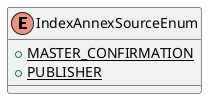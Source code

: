 @startuml

    enum IndexAnnexSourceEnum [[IndexAnnexSourceEnum.html]] {
        {static} +MASTER_CONFIRMATION
        {static} +PUBLISHER
    }

@enduml
